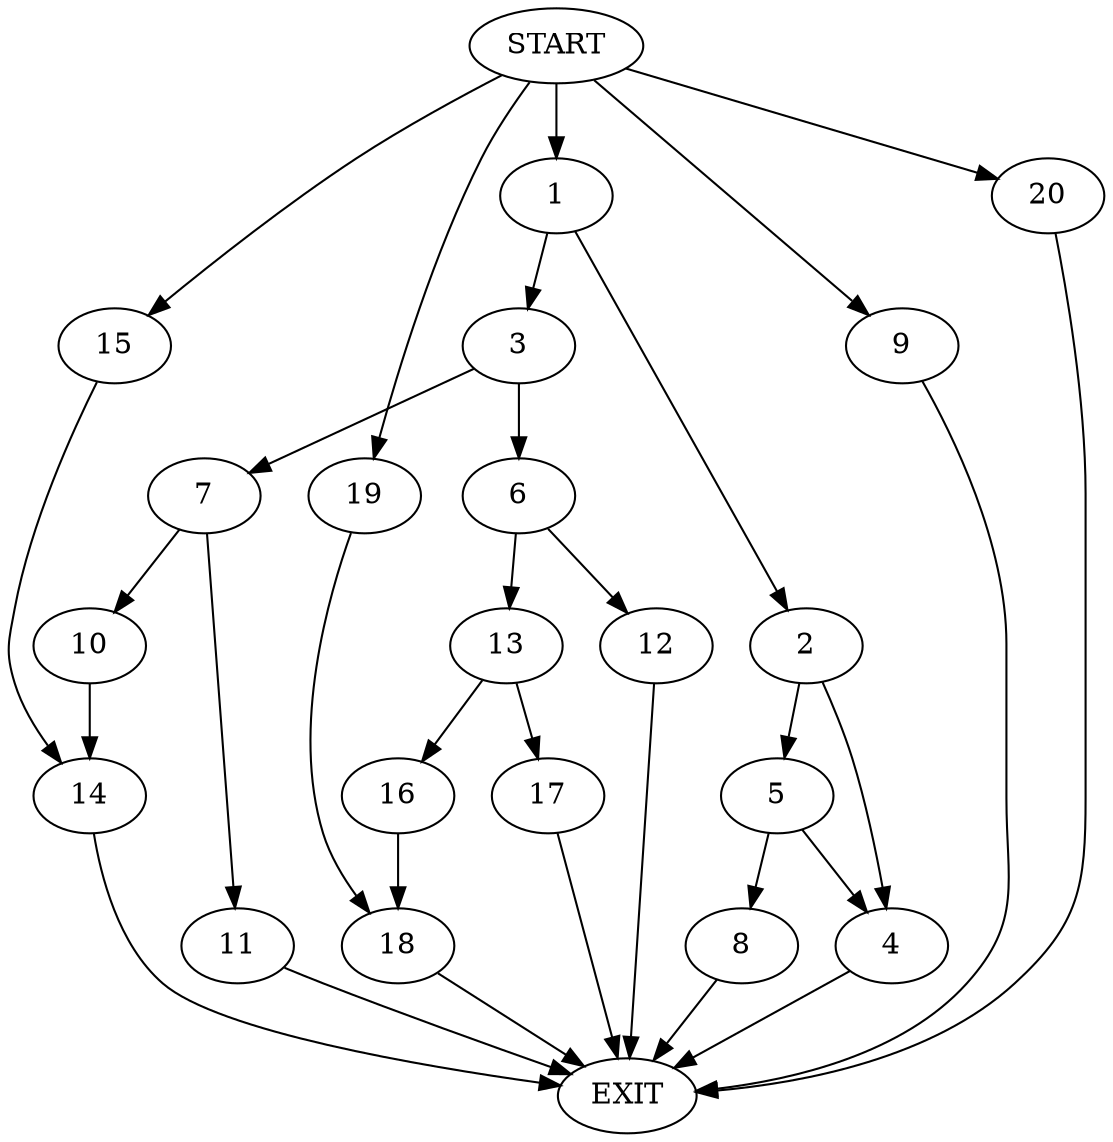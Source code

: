 digraph {
0 [label="START"]
21 [label="EXIT"]
0 -> 1
1 -> 2
1 -> 3
2 -> 4
2 -> 5
3 -> 6
3 -> 7
4 -> 21
5 -> 4
5 -> 8
8 -> 21
0 -> 9
9 -> 21
7 -> 10
7 -> 11
6 -> 12
6 -> 13
10 -> 14
11 -> 21
14 -> 21
0 -> 15
15 -> 14
13 -> 16
13 -> 17
12 -> 21
17 -> 21
16 -> 18
18 -> 21
0 -> 19
19 -> 18
0 -> 20
20 -> 21
}
